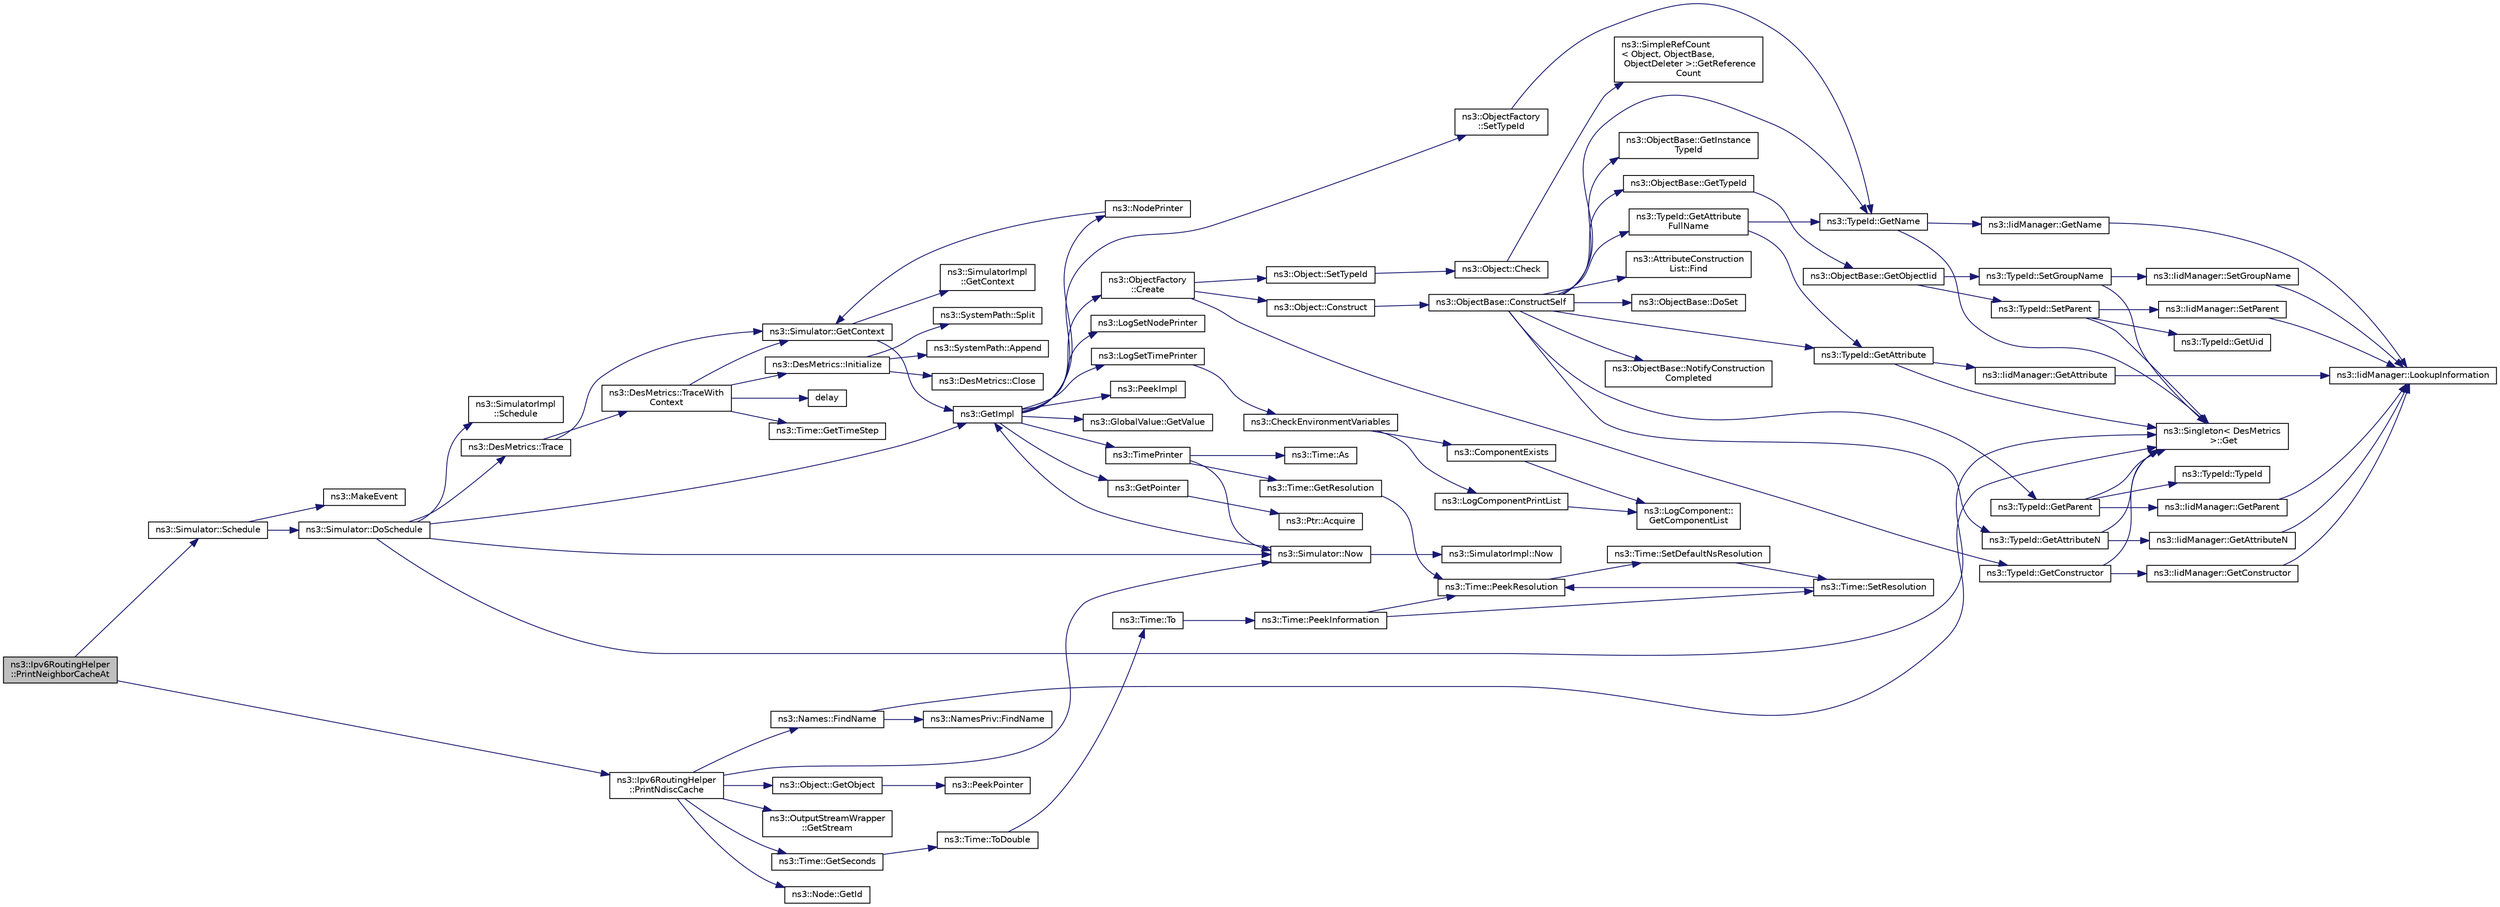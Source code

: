 digraph "ns3::Ipv6RoutingHelper::PrintNeighborCacheAt"
{
  edge [fontname="Helvetica",fontsize="10",labelfontname="Helvetica",labelfontsize="10"];
  node [fontname="Helvetica",fontsize="10",shape=record];
  rankdir="LR";
  Node1 [label="ns3::Ipv6RoutingHelper\l::PrintNeighborCacheAt",height=0.2,width=0.4,color="black", fillcolor="grey75", style="filled", fontcolor="black"];
  Node1 -> Node2 [color="midnightblue",fontsize="10",style="solid"];
  Node2 [label="ns3::Simulator::Schedule",height=0.2,width=0.4,color="black", fillcolor="white", style="filled",URL="$d7/deb/classns3_1_1Simulator.html#a671882c894a08af4a5e91181bf1eec13"];
  Node2 -> Node3 [color="midnightblue",fontsize="10",style="solid"];
  Node3 [label="ns3::Simulator::DoSchedule",height=0.2,width=0.4,color="black", fillcolor="white", style="filled",URL="$d7/deb/classns3_1_1Simulator.html#a47af23973938819bdc89cb2807e09ed5"];
  Node3 -> Node4 [color="midnightblue",fontsize="10",style="solid"];
  Node4 [label="ns3::Singleton\< DesMetrics\l \>::Get",height=0.2,width=0.4,color="black", fillcolor="white", style="filled",URL="$d8/d77/classns3_1_1Singleton.html#a80a2cd3c25a27ea72add7a9f7a141ffa"];
  Node3 -> Node5 [color="midnightblue",fontsize="10",style="solid"];
  Node5 [label="ns3::DesMetrics::Trace",height=0.2,width=0.4,color="black", fillcolor="white", style="filled",URL="$d5/d69/classns3_1_1DesMetrics.html#ab7c6c097412d0398affbc9f8d2643160"];
  Node5 -> Node6 [color="midnightblue",fontsize="10",style="solid"];
  Node6 [label="ns3::DesMetrics::TraceWith\lContext",height=0.2,width=0.4,color="black", fillcolor="white", style="filled",URL="$d5/d69/classns3_1_1DesMetrics.html#abc404d9eee92f4e8fd67f5d200490ed6"];
  Node6 -> Node7 [color="midnightblue",fontsize="10",style="solid"];
  Node7 [label="ns3::DesMetrics::Initialize",height=0.2,width=0.4,color="black", fillcolor="white", style="filled",URL="$d5/d69/classns3_1_1DesMetrics.html#a63bf3891d9fd2cf8c76b375b3db67756"];
  Node7 -> Node8 [color="midnightblue",fontsize="10",style="solid"];
  Node8 [label="ns3::DesMetrics::Close",height=0.2,width=0.4,color="black", fillcolor="white", style="filled",URL="$d5/d69/classns3_1_1DesMetrics.html#a17b52dbb23cd230d64404f57f59029c5"];
  Node7 -> Node9 [color="midnightblue",fontsize="10",style="solid"];
  Node9 [label="ns3::SystemPath::Split",height=0.2,width=0.4,color="black", fillcolor="white", style="filled",URL="$d0/dde/group__systempath.html#ga523072e05da63b63113d1bea840edf1a"];
  Node7 -> Node10 [color="midnightblue",fontsize="10",style="solid"];
  Node10 [label="ns3::SystemPath::Append",height=0.2,width=0.4,color="black", fillcolor="white", style="filled",URL="$d0/dde/group__systempath.html#gaaa5a530cee42c8eda7e4f4523ef7e1cd"];
  Node6 -> Node11 [color="midnightblue",fontsize="10",style="solid"];
  Node11 [label="ns3::Simulator::GetContext",height=0.2,width=0.4,color="black", fillcolor="white", style="filled",URL="$d7/deb/classns3_1_1Simulator.html#a8514b74ee2c42916b351b33c4a963bb0"];
  Node11 -> Node12 [color="midnightblue",fontsize="10",style="solid"];
  Node12 [label="ns3::GetImpl",height=0.2,width=0.4,color="black", fillcolor="white", style="filled",URL="$d4/d8b/group__simulator.html#ga42eb4eddad41528d4d99794a3dae3fd0",tooltip="Get the SimulatorImpl singleton. "];
  Node12 -> Node13 [color="midnightblue",fontsize="10",style="solid"];
  Node13 [label="ns3::PeekImpl",height=0.2,width=0.4,color="black", fillcolor="white", style="filled",URL="$d4/d8b/group__simulator.html#ga233c5c38de117e4e4a5a9cd168694792",tooltip="Get the static SimulatorImpl instance. "];
  Node12 -> Node14 [color="midnightblue",fontsize="10",style="solid"];
  Node14 [label="ns3::GlobalValue::GetValue",height=0.2,width=0.4,color="black", fillcolor="white", style="filled",URL="$dc/d02/classns3_1_1GlobalValue.html#aa33773cb952ba3c285a03ae2c4769b84"];
  Node12 -> Node15 [color="midnightblue",fontsize="10",style="solid"];
  Node15 [label="ns3::ObjectFactory\l::SetTypeId",height=0.2,width=0.4,color="black", fillcolor="white", style="filled",URL="$d5/d0d/classns3_1_1ObjectFactory.html#a77dcd099064038a1eb7a6b8251229ec3"];
  Node15 -> Node16 [color="midnightblue",fontsize="10",style="solid"];
  Node16 [label="ns3::TypeId::GetName",height=0.2,width=0.4,color="black", fillcolor="white", style="filled",URL="$d6/d11/classns3_1_1TypeId.html#aa3c41c79ae428b3cb396a9c6bb3ef314"];
  Node16 -> Node4 [color="midnightblue",fontsize="10",style="solid"];
  Node16 -> Node17 [color="midnightblue",fontsize="10",style="solid"];
  Node17 [label="ns3::IidManager::GetName",height=0.2,width=0.4,color="black", fillcolor="white", style="filled",URL="$d4/d1c/classns3_1_1IidManager.html#a5d68d0f0f44594dcdec239dbdb5bf53c"];
  Node17 -> Node18 [color="midnightblue",fontsize="10",style="solid"];
  Node18 [label="ns3::IidManager::LookupInformation",height=0.2,width=0.4,color="black", fillcolor="white", style="filled",URL="$d4/d1c/classns3_1_1IidManager.html#a6b1f4ba2815dba27a377e8a8db2384cf"];
  Node12 -> Node19 [color="midnightblue",fontsize="10",style="solid"];
  Node19 [label="ns3::GetPointer",height=0.2,width=0.4,color="black", fillcolor="white", style="filled",URL="$d7/d2e/namespacens3.html#ab4e173cdfd43d17c1a40d5348510a670"];
  Node19 -> Node20 [color="midnightblue",fontsize="10",style="solid"];
  Node20 [label="ns3::Ptr::Acquire",height=0.2,width=0.4,color="black", fillcolor="white", style="filled",URL="$dc/d90/classns3_1_1Ptr.html#a9579b15e8c42dcdff5869d9d987562fb"];
  Node12 -> Node21 [color="midnightblue",fontsize="10",style="solid"];
  Node21 [label="ns3::ObjectFactory\l::Create",height=0.2,width=0.4,color="black", fillcolor="white", style="filled",URL="$d5/d0d/classns3_1_1ObjectFactory.html#a18152e93f0a6fe184ed7300cb31e9896"];
  Node21 -> Node22 [color="midnightblue",fontsize="10",style="solid"];
  Node22 [label="ns3::TypeId::GetConstructor",height=0.2,width=0.4,color="black", fillcolor="white", style="filled",URL="$d6/d11/classns3_1_1TypeId.html#ad9b0bc71ee7593a1ff23ff8d53938e95"];
  Node22 -> Node4 [color="midnightblue",fontsize="10",style="solid"];
  Node22 -> Node23 [color="midnightblue",fontsize="10",style="solid"];
  Node23 [label="ns3::IidManager::GetConstructor",height=0.2,width=0.4,color="black", fillcolor="white", style="filled",URL="$d4/d1c/classns3_1_1IidManager.html#ab10b30abe7efc5456b7930aab8638280"];
  Node23 -> Node18 [color="midnightblue",fontsize="10",style="solid"];
  Node21 -> Node24 [color="midnightblue",fontsize="10",style="solid"];
  Node24 [label="ns3::Object::SetTypeId",height=0.2,width=0.4,color="black", fillcolor="white", style="filled",URL="$d9/d77/classns3_1_1Object.html#a19b1ebd8ec8fe404845e665880a6c5ad"];
  Node24 -> Node25 [color="midnightblue",fontsize="10",style="solid"];
  Node25 [label="ns3::Object::Check",height=0.2,width=0.4,color="black", fillcolor="white", style="filled",URL="$d9/d77/classns3_1_1Object.html#a7e7f89fb0a81d0189cbcacee64b67e4e"];
  Node25 -> Node26 [color="midnightblue",fontsize="10",style="solid"];
  Node26 [label="ns3::SimpleRefCount\l\< Object, ObjectBase,\l ObjectDeleter \>::GetReference\lCount",height=0.2,width=0.4,color="black", fillcolor="white", style="filled",URL="$da/da1/classns3_1_1SimpleRefCount.html#a05378396c93bcc7d6bf78a9ee9ae9cca"];
  Node21 -> Node27 [color="midnightblue",fontsize="10",style="solid"];
  Node27 [label="ns3::Object::Construct",height=0.2,width=0.4,color="black", fillcolor="white", style="filled",URL="$d9/d77/classns3_1_1Object.html#a636e8411dc5228771f45c9b805d348fa"];
  Node27 -> Node28 [color="midnightblue",fontsize="10",style="solid"];
  Node28 [label="ns3::ObjectBase::ConstructSelf",height=0.2,width=0.4,color="black", fillcolor="white", style="filled",URL="$d2/dac/classns3_1_1ObjectBase.html#a5cda18dec6d0744cb652a3ed60056958"];
  Node28 -> Node29 [color="midnightblue",fontsize="10",style="solid"];
  Node29 [label="ns3::ObjectBase::GetInstance\lTypeId",height=0.2,width=0.4,color="black", fillcolor="white", style="filled",URL="$d2/dac/classns3_1_1ObjectBase.html#abe5b43a6f5b99a92a4c3122db31f06fb"];
  Node28 -> Node16 [color="midnightblue",fontsize="10",style="solid"];
  Node28 -> Node30 [color="midnightblue",fontsize="10",style="solid"];
  Node30 [label="ns3::TypeId::GetAttributeN",height=0.2,width=0.4,color="black", fillcolor="white", style="filled",URL="$d6/d11/classns3_1_1TypeId.html#a679c4713f613126a51eb400b345302cb"];
  Node30 -> Node4 [color="midnightblue",fontsize="10",style="solid"];
  Node30 -> Node31 [color="midnightblue",fontsize="10",style="solid"];
  Node31 [label="ns3::IidManager::GetAttributeN",height=0.2,width=0.4,color="black", fillcolor="white", style="filled",URL="$d4/d1c/classns3_1_1IidManager.html#aecf79ed6edb63647774dbfe90cc4f1e2"];
  Node31 -> Node18 [color="midnightblue",fontsize="10",style="solid"];
  Node28 -> Node32 [color="midnightblue",fontsize="10",style="solid"];
  Node32 [label="ns3::TypeId::GetAttribute",height=0.2,width=0.4,color="black", fillcolor="white", style="filled",URL="$d6/d11/classns3_1_1TypeId.html#aa1b746e64e606f94cbedda7cf89788c2"];
  Node32 -> Node4 [color="midnightblue",fontsize="10",style="solid"];
  Node32 -> Node33 [color="midnightblue",fontsize="10",style="solid"];
  Node33 [label="ns3::IidManager::GetAttribute",height=0.2,width=0.4,color="black", fillcolor="white", style="filled",URL="$d4/d1c/classns3_1_1IidManager.html#ae511907e47b48166763e60c583a5a940"];
  Node33 -> Node18 [color="midnightblue",fontsize="10",style="solid"];
  Node28 -> Node34 [color="midnightblue",fontsize="10",style="solid"];
  Node34 [label="ns3::AttributeConstruction\lList::Find",height=0.2,width=0.4,color="black", fillcolor="white", style="filled",URL="$d3/df3/classns3_1_1AttributeConstructionList.html#a22de5cf3e1bcd9dc6c7748fc911811b4"];
  Node28 -> Node35 [color="midnightblue",fontsize="10",style="solid"];
  Node35 [label="ns3::ObjectBase::DoSet",height=0.2,width=0.4,color="black", fillcolor="white", style="filled",URL="$d2/dac/classns3_1_1ObjectBase.html#afe5f2f7b2fabc99aa33f9bb434e3b695"];
  Node28 -> Node36 [color="midnightblue",fontsize="10",style="solid"];
  Node36 [label="ns3::TypeId::GetAttribute\lFullName",height=0.2,width=0.4,color="black", fillcolor="white", style="filled",URL="$d6/d11/classns3_1_1TypeId.html#a1da5483f43630ea65952099fc39944a2"];
  Node36 -> Node32 [color="midnightblue",fontsize="10",style="solid"];
  Node36 -> Node16 [color="midnightblue",fontsize="10",style="solid"];
  Node28 -> Node37 [color="midnightblue",fontsize="10",style="solid"];
  Node37 [label="ns3::TypeId::GetParent",height=0.2,width=0.4,color="black", fillcolor="white", style="filled",URL="$d6/d11/classns3_1_1TypeId.html#ac51f28398d2ef1f9a7790047c43dd22c"];
  Node37 -> Node4 [color="midnightblue",fontsize="10",style="solid"];
  Node37 -> Node38 [color="midnightblue",fontsize="10",style="solid"];
  Node38 [label="ns3::IidManager::GetParent",height=0.2,width=0.4,color="black", fillcolor="white", style="filled",URL="$d4/d1c/classns3_1_1IidManager.html#a504f9d76281bd6149556b1d15e80231d"];
  Node38 -> Node18 [color="midnightblue",fontsize="10",style="solid"];
  Node37 -> Node39 [color="midnightblue",fontsize="10",style="solid"];
  Node39 [label="ns3::TypeId::TypeId",height=0.2,width=0.4,color="black", fillcolor="white", style="filled",URL="$d6/d11/classns3_1_1TypeId.html#ab76e26690f1af4f1cffa6a72245e8928"];
  Node28 -> Node40 [color="midnightblue",fontsize="10",style="solid"];
  Node40 [label="ns3::ObjectBase::GetTypeId",height=0.2,width=0.4,color="black", fillcolor="white", style="filled",URL="$d2/dac/classns3_1_1ObjectBase.html#a2b870298ebceaaeffc9d65e15c022eac"];
  Node40 -> Node41 [color="midnightblue",fontsize="10",style="solid"];
  Node41 [label="ns3::ObjectBase::GetObjectIid",height=0.2,width=0.4,color="black", fillcolor="white", style="filled",URL="$d2/dac/classns3_1_1ObjectBase.html#a4fcfd18844c60f163c5dce52456d111b"];
  Node41 -> Node42 [color="midnightblue",fontsize="10",style="solid"];
  Node42 [label="ns3::TypeId::SetParent",height=0.2,width=0.4,color="black", fillcolor="white", style="filled",URL="$d6/d11/classns3_1_1TypeId.html#abaaca67ab7d2471067e7c275df0f7309"];
  Node42 -> Node43 [color="midnightblue",fontsize="10",style="solid"];
  Node43 [label="ns3::TypeId::GetUid",height=0.2,width=0.4,color="black", fillcolor="white", style="filled",URL="$d6/d11/classns3_1_1TypeId.html#acd3e41de6340d06299f4fd63e2ed8da0"];
  Node42 -> Node4 [color="midnightblue",fontsize="10",style="solid"];
  Node42 -> Node44 [color="midnightblue",fontsize="10",style="solid"];
  Node44 [label="ns3::IidManager::SetParent",height=0.2,width=0.4,color="black", fillcolor="white", style="filled",URL="$d4/d1c/classns3_1_1IidManager.html#a4042931260554c907699367b6811426f"];
  Node44 -> Node18 [color="midnightblue",fontsize="10",style="solid"];
  Node41 -> Node45 [color="midnightblue",fontsize="10",style="solid"];
  Node45 [label="ns3::TypeId::SetGroupName",height=0.2,width=0.4,color="black", fillcolor="white", style="filled",URL="$d6/d11/classns3_1_1TypeId.html#a87ab97caba5bbbd080b4490576f8bb40"];
  Node45 -> Node4 [color="midnightblue",fontsize="10",style="solid"];
  Node45 -> Node46 [color="midnightblue",fontsize="10",style="solid"];
  Node46 [label="ns3::IidManager::SetGroupName",height=0.2,width=0.4,color="black", fillcolor="white", style="filled",URL="$d4/d1c/classns3_1_1IidManager.html#a3bc08ad1c8a26224153caacd2def37de"];
  Node46 -> Node18 [color="midnightblue",fontsize="10",style="solid"];
  Node28 -> Node47 [color="midnightblue",fontsize="10",style="solid"];
  Node47 [label="ns3::ObjectBase::NotifyConstruction\lCompleted",height=0.2,width=0.4,color="black", fillcolor="white", style="filled",URL="$d2/dac/classns3_1_1ObjectBase.html#aa349348317dbdb62a7ee1df89db1eb8b"];
  Node12 -> Node48 [color="midnightblue",fontsize="10",style="solid"];
  Node48 [label="ns3::LogSetTimePrinter",height=0.2,width=0.4,color="black", fillcolor="white", style="filled",URL="$d7/d2e/namespacens3.html#acf6a1749b3febc5a6a5b2b8620138d80"];
  Node48 -> Node49 [color="midnightblue",fontsize="10",style="solid"];
  Node49 [label="ns3::CheckEnvironmentVariables",height=0.2,width=0.4,color="black", fillcolor="white", style="filled",URL="$d8/dff/group__logging.html#gacdc0bdeb2d8a90089d4fb09c4b8569ff"];
  Node49 -> Node50 [color="midnightblue",fontsize="10",style="solid"];
  Node50 [label="ns3::ComponentExists",height=0.2,width=0.4,color="black", fillcolor="white", style="filled",URL="$d8/dff/group__logging.html#gaadcc698770aae684c54dbd1ef4e4b37a"];
  Node50 -> Node51 [color="midnightblue",fontsize="10",style="solid"];
  Node51 [label="ns3::LogComponent::\lGetComponentList",height=0.2,width=0.4,color="black", fillcolor="white", style="filled",URL="$d9/d3f/classns3_1_1LogComponent.html#a63eb2c0fd93c30f9081443c2fd4bffe9"];
  Node49 -> Node52 [color="midnightblue",fontsize="10",style="solid"];
  Node52 [label="ns3::LogComponentPrintList",height=0.2,width=0.4,color="black", fillcolor="white", style="filled",URL="$d7/d2e/namespacens3.html#a5252703c3f8260fd6dc609f1b276e57c"];
  Node52 -> Node51 [color="midnightblue",fontsize="10",style="solid"];
  Node12 -> Node53 [color="midnightblue",fontsize="10",style="solid"];
  Node53 [label="ns3::TimePrinter",height=0.2,width=0.4,color="black", fillcolor="white", style="filled",URL="$d8/dff/group__logging.html#gaaad3642e8247a056cd83001d805b0812"];
  Node53 -> Node54 [color="midnightblue",fontsize="10",style="solid"];
  Node54 [label="ns3::Time::GetResolution",height=0.2,width=0.4,color="black", fillcolor="white", style="filled",URL="$dc/d04/classns3_1_1Time.html#a1444f0f08b5e19f031157609e32fcf98"];
  Node54 -> Node55 [color="midnightblue",fontsize="10",style="solid"];
  Node55 [label="ns3::Time::PeekResolution",height=0.2,width=0.4,color="black", fillcolor="white", style="filled",URL="$dc/d04/classns3_1_1Time.html#a963e53522278fcbdf1ab9f7adbd0f5d6"];
  Node55 -> Node56 [color="midnightblue",fontsize="10",style="solid"];
  Node56 [label="ns3::Time::SetDefaultNsResolution",height=0.2,width=0.4,color="black", fillcolor="white", style="filled",URL="$dc/d04/classns3_1_1Time.html#a6a872e62f71dfa817fef2c549473d980"];
  Node56 -> Node57 [color="midnightblue",fontsize="10",style="solid"];
  Node57 [label="ns3::Time::SetResolution",height=0.2,width=0.4,color="black", fillcolor="white", style="filled",URL="$dc/d04/classns3_1_1Time.html#ac89165ba7715b66017a49c718f4aef09"];
  Node57 -> Node55 [color="midnightblue",fontsize="10",style="solid"];
  Node53 -> Node58 [color="midnightblue",fontsize="10",style="solid"];
  Node58 [label="ns3::Simulator::Now",height=0.2,width=0.4,color="black", fillcolor="white", style="filled",URL="$d7/deb/classns3_1_1Simulator.html#ac3178fa975b419f7875e7105be122800"];
  Node58 -> Node12 [color="midnightblue",fontsize="10",style="solid"];
  Node58 -> Node59 [color="midnightblue",fontsize="10",style="solid"];
  Node59 [label="ns3::SimulatorImpl::Now",height=0.2,width=0.4,color="black", fillcolor="white", style="filled",URL="$d2/d19/classns3_1_1SimulatorImpl.html#aa516c50060846adc6fd316e83ef0797c"];
  Node53 -> Node60 [color="midnightblue",fontsize="10",style="solid"];
  Node60 [label="ns3::Time::As",height=0.2,width=0.4,color="black", fillcolor="white", style="filled",URL="$dc/d04/classns3_1_1Time.html#a0bb1110638ce9938248bd07865a328ab"];
  Node12 -> Node61 [color="midnightblue",fontsize="10",style="solid"];
  Node61 [label="ns3::LogSetNodePrinter",height=0.2,width=0.4,color="black", fillcolor="white", style="filled",URL="$d7/d2e/namespacens3.html#aa6e659ca357c8309352fa0f146793810"];
  Node12 -> Node62 [color="midnightblue",fontsize="10",style="solid"];
  Node62 [label="ns3::NodePrinter",height=0.2,width=0.4,color="black", fillcolor="white", style="filled",URL="$d8/dff/group__logging.html#gaaffbf70ff3766cd62b8bbd9b140d2a1b"];
  Node62 -> Node11 [color="midnightblue",fontsize="10",style="solid"];
  Node11 -> Node63 [color="midnightblue",fontsize="10",style="solid"];
  Node63 [label="ns3::SimulatorImpl\l::GetContext",height=0.2,width=0.4,color="black", fillcolor="white", style="filled",URL="$d2/d19/classns3_1_1SimulatorImpl.html#a8b66270c97766c0adb997e2535648557"];
  Node6 -> Node64 [color="midnightblue",fontsize="10",style="solid"];
  Node64 [label="ns3::Time::GetTimeStep",height=0.2,width=0.4,color="black", fillcolor="white", style="filled",URL="$dc/d04/classns3_1_1Time.html#a40a7025b73dac7d02f8a4e1e54eaa5b5"];
  Node6 -> Node65 [color="midnightblue",fontsize="10",style="solid"];
  Node65 [label="delay",height=0.2,width=0.4,color="black", fillcolor="white", style="filled",URL="$d8/d68/lte_2model_2fading-traces_2fading__trace__generator_8m.html#a7964e6aa8f61a9d28973c8267a606ad8"];
  Node5 -> Node11 [color="midnightblue",fontsize="10",style="solid"];
  Node3 -> Node58 [color="midnightblue",fontsize="10",style="solid"];
  Node3 -> Node12 [color="midnightblue",fontsize="10",style="solid"];
  Node3 -> Node66 [color="midnightblue",fontsize="10",style="solid"];
  Node66 [label="ns3::SimulatorImpl\l::Schedule",height=0.2,width=0.4,color="black", fillcolor="white", style="filled",URL="$d2/d19/classns3_1_1SimulatorImpl.html#a24eac97ca7dc0e64162e3596064cfb5c"];
  Node2 -> Node67 [color="midnightblue",fontsize="10",style="solid"];
  Node67 [label="ns3::MakeEvent",height=0.2,width=0.4,color="black", fillcolor="white", style="filled",URL="$d0/dac/group__makeeventfnptr.html#ga289a28a2497c18a9bd299e5e2014094b"];
  Node1 -> Node68 [color="midnightblue",fontsize="10",style="solid"];
  Node68 [label="ns3::Ipv6RoutingHelper\l::PrintNdiscCache",height=0.2,width=0.4,color="black", fillcolor="white", style="filled",URL="$d1/d7a/classns3_1_1Ipv6RoutingHelper.html#a582eac0a7c42f77cdc5b8319f1c25897",tooltip="prints the neighbor cache of a node. "];
  Node68 -> Node69 [color="midnightblue",fontsize="10",style="solid"];
  Node69 [label="ns3::Object::GetObject",height=0.2,width=0.4,color="black", fillcolor="white", style="filled",URL="$d9/d77/classns3_1_1Object.html#a13e18c00017096c8381eb651d5bd0783"];
  Node69 -> Node70 [color="midnightblue",fontsize="10",style="solid"];
  Node70 [label="ns3::PeekPointer",height=0.2,width=0.4,color="black", fillcolor="white", style="filled",URL="$d7/d2e/namespacens3.html#af2a7557fe9afdd98d8f6f8f6e412cf5a"];
  Node68 -> Node71 [color="midnightblue",fontsize="10",style="solid"];
  Node71 [label="ns3::OutputStreamWrapper\l::GetStream",height=0.2,width=0.4,color="black", fillcolor="white", style="filled",URL="$dc/d54/classns3_1_1OutputStreamWrapper.html#a0cf30a4188ab6fdae2b2ab74db11acc2"];
  Node68 -> Node72 [color="midnightblue",fontsize="10",style="solid"];
  Node72 [label="ns3::Names::FindName",height=0.2,width=0.4,color="black", fillcolor="white", style="filled",URL="$d2/d77/classns3_1_1Names.html#ab9664faf23569aaae64a2d1f65265045",tooltip="Given a pointer to an object, look to see if that object has a name associated with it and..."];
  Node72 -> Node4 [color="midnightblue",fontsize="10",style="solid"];
  Node72 -> Node73 [color="midnightblue",fontsize="10",style="solid"];
  Node73 [label="ns3::NamesPriv::FindName",height=0.2,width=0.4,color="black", fillcolor="white", style="filled",URL="$d8/d30/classns3_1_1NamesPriv.html#a7fbc3ac7b8924c08d86ddc79d96385fa",tooltip="Given a pointer to an object, look to see if that object has a name associated with it and..."];
  Node68 -> Node74 [color="midnightblue",fontsize="10",style="solid"];
  Node74 [label="ns3::Node::GetId",height=0.2,width=0.4,color="black", fillcolor="white", style="filled",URL="$dd/ded/classns3_1_1Node.html#aaf49b64a843565ce3812326313b370ac"];
  Node68 -> Node58 [color="midnightblue",fontsize="10",style="solid"];
  Node68 -> Node75 [color="midnightblue",fontsize="10",style="solid"];
  Node75 [label="ns3::Time::GetSeconds",height=0.2,width=0.4,color="black", fillcolor="white", style="filled",URL="$dc/d04/classns3_1_1Time.html#a8f20d5c3b0902d7b4320982f340b57c8"];
  Node75 -> Node76 [color="midnightblue",fontsize="10",style="solid"];
  Node76 [label="ns3::Time::ToDouble",height=0.2,width=0.4,color="black", fillcolor="white", style="filled",URL="$dc/d04/classns3_1_1Time.html#a5fc320666cc3f9b379e64e9263e332b3"];
  Node76 -> Node77 [color="midnightblue",fontsize="10",style="solid"];
  Node77 [label="ns3::Time::To",height=0.2,width=0.4,color="black", fillcolor="white", style="filled",URL="$dc/d04/classns3_1_1Time.html#a04904d9cb915f816b62df3d4e65ce78c"];
  Node77 -> Node78 [color="midnightblue",fontsize="10",style="solid"];
  Node78 [label="ns3::Time::PeekInformation",height=0.2,width=0.4,color="black", fillcolor="white", style="filled",URL="$dc/d04/classns3_1_1Time.html#a0b023c55c20582aa7c1781aacf128034"];
  Node78 -> Node55 [color="midnightblue",fontsize="10",style="solid"];
  Node78 -> Node57 [color="midnightblue",fontsize="10",style="solid"];
}
